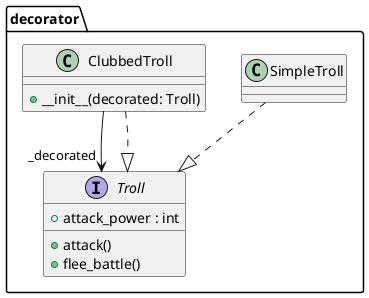 @startuml
package decorator {
  interface Troll {
    + attack_power : int
    + attack()
    + flee_battle()
  }
  class SimpleTroll {
  }
  class ClubbedTroll {
    + __init__(decorated: Troll)
  }
}

ClubbedTroll -->  "_decorated" Troll
ClubbedTroll ..|> Troll
SimpleTroll ..|> Troll
@enduml
